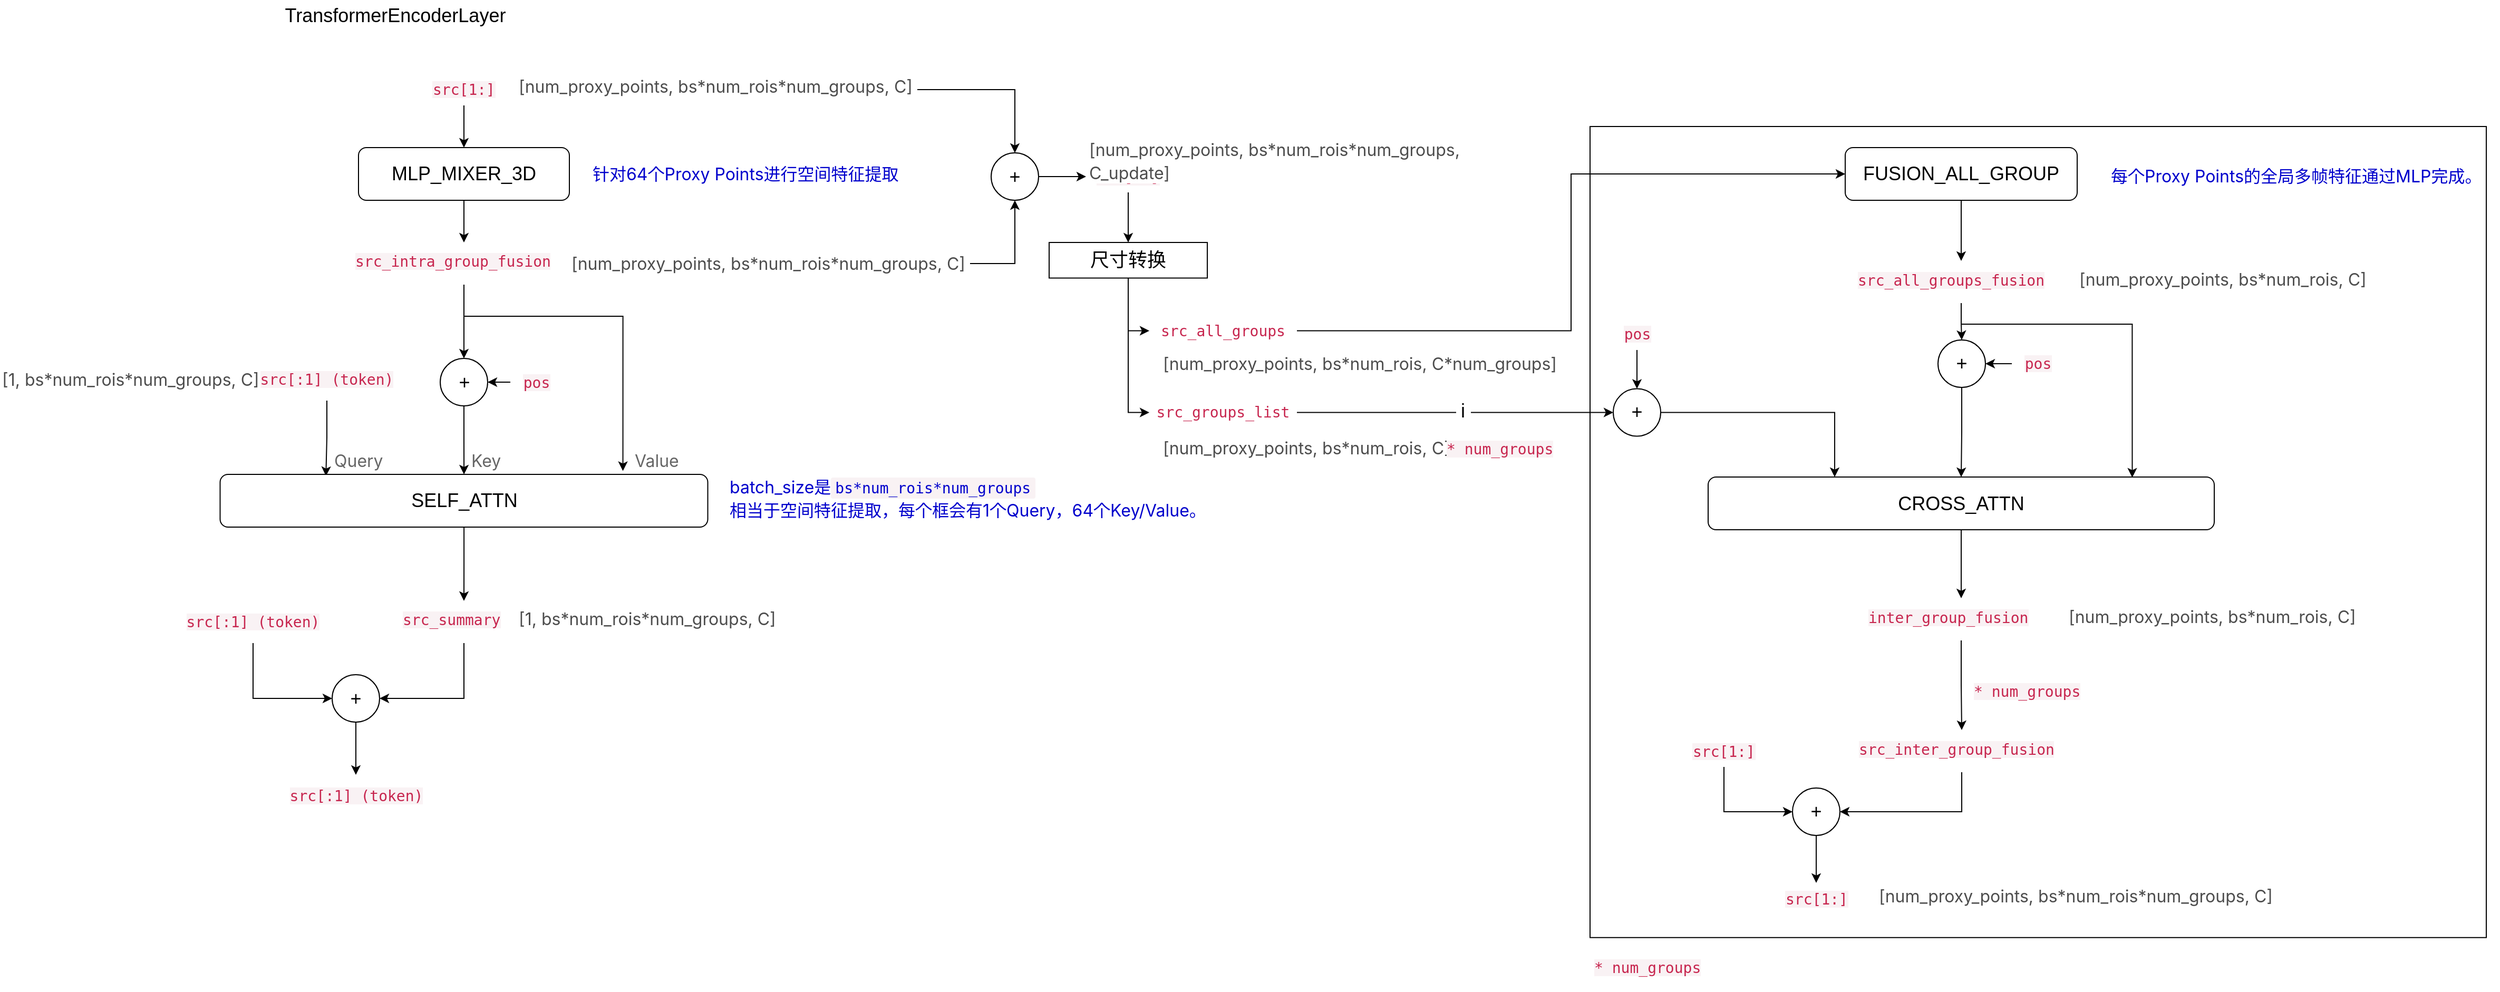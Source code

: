 <mxfile version="18.0.2" type="github">
  <diagram id="4wjyeySnkvLfih8uQl-l" name="Page-1">
    <mxGraphModel dx="3099" dy="1028" grid="1" gridSize="10" guides="1" tooltips="1" connect="1" arrows="1" fold="1" page="1" pageScale="1" pageWidth="1527" pageHeight="1569" math="0" shadow="0">
      <root>
        <mxCell id="0" />
        <mxCell id="1" parent="0" />
        <mxCell id="MsRUurbuokPV0QSmwj4z-70" value="" style="rounded=0;whiteSpace=wrap;html=1;fontSize=18;fontColor=#000000;fillColor=none;" vertex="1" parent="1">
          <mxGeometry x="1278" y="210" width="850" height="769.37" as="geometry" />
        </mxCell>
        <mxCell id="MsRUurbuokPV0QSmwj4z-1" value="&lt;font style=&quot;font-size: 18px;&quot;&gt;TransformerEncoderLayer&lt;/font&gt;" style="text;html=1;strokeColor=none;fillColor=none;align=center;verticalAlign=middle;whiteSpace=wrap;rounded=0;" vertex="1" parent="1">
          <mxGeometry x="30" y="90" width="230" height="30" as="geometry" />
        </mxCell>
        <mxCell id="MsRUurbuokPV0QSmwj4z-8" style="edgeStyle=orthogonalEdgeStyle;rounded=0;orthogonalLoop=1;jettySize=auto;html=1;entryX=0.5;entryY=0;entryDx=0;entryDy=0;fontSize=18;" edge="1" parent="1" source="MsRUurbuokPV0QSmwj4z-2" target="MsRUurbuokPV0QSmwj4z-3">
          <mxGeometry relative="1" as="geometry" />
        </mxCell>
        <mxCell id="MsRUurbuokPV0QSmwj4z-2" value="&lt;span style=&quot;color: rgb(199, 37, 78); font-family: &amp;quot;Source Code Pro&amp;quot;, &amp;quot;DejaVu Sans Mono&amp;quot;, &amp;quot;Ubuntu Mono&amp;quot;, &amp;quot;Anonymous Pro&amp;quot;, &amp;quot;Droid Sans Mono&amp;quot;, Menlo, Monaco, Consolas, Inconsolata, Courier, monospace, &amp;quot;PingFang SC&amp;quot;, &amp;quot;Microsoft YaHei&amp;quot;, sans-serif; font-size: 14px; font-variant-ligatures: no-common-ligatures; text-align: start; background-color: rgb(249, 242, 244);&quot;&gt;src[1:]&lt;/span&gt;" style="text;html=1;strokeColor=none;fillColor=none;align=center;verticalAlign=middle;whiteSpace=wrap;rounded=0;" vertex="1" parent="1">
          <mxGeometry x="145" y="160" width="130" height="30" as="geometry" />
        </mxCell>
        <mxCell id="MsRUurbuokPV0QSmwj4z-9" style="edgeStyle=orthogonalEdgeStyle;rounded=0;orthogonalLoop=1;jettySize=auto;html=1;fontSize=18;" edge="1" parent="1" source="MsRUurbuokPV0QSmwj4z-3" target="MsRUurbuokPV0QSmwj4z-6">
          <mxGeometry relative="1" as="geometry" />
        </mxCell>
        <mxCell id="MsRUurbuokPV0QSmwj4z-3" value="MLP_MIXER_3D" style="rounded=1;whiteSpace=wrap;html=1;fontSize=18;" vertex="1" parent="1">
          <mxGeometry x="110" y="230" width="200" height="50" as="geometry" />
        </mxCell>
        <mxCell id="MsRUurbuokPV0QSmwj4z-11" style="edgeStyle=orthogonalEdgeStyle;rounded=0;orthogonalLoop=1;jettySize=auto;html=1;fontSize=18;" edge="1" parent="1" source="MsRUurbuokPV0QSmwj4z-4" target="MsRUurbuokPV0QSmwj4z-10">
          <mxGeometry relative="1" as="geometry" />
        </mxCell>
        <mxCell id="MsRUurbuokPV0QSmwj4z-4" value="&lt;meta charset=&quot;utf-8&quot;&gt;&lt;span style=&quot;color: rgb(77, 77, 77); font-family: -apple-system, &amp;quot;SF UI Text&amp;quot;, Arial, &amp;quot;PingFang SC&amp;quot;, &amp;quot;Hiragino Sans GB&amp;quot;, &amp;quot;Microsoft YaHei&amp;quot;, &amp;quot;WenQuanYi Micro Hei&amp;quot;, sans-serif; font-size: 16px; font-style: normal; font-variant-ligatures: no-common-ligatures; font-variant-caps: normal; font-weight: 400; letter-spacing: normal; orphans: 2; text-align: start; text-indent: 0px; text-transform: none; widows: 2; word-spacing: 0px; -webkit-text-stroke-width: 0px; background-color: rgb(255, 255, 255); text-decoration-thickness: initial; text-decoration-style: initial; text-decoration-color: initial; float: none; display: inline !important;&quot;&gt;[num_proxy_points, bs*num_rois*num_groups, C]&lt;/span&gt;" style="text;whiteSpace=wrap;html=1;fontSize=18;" vertex="1" parent="1">
          <mxGeometry x="260" y="155" width="380" height="40" as="geometry" />
        </mxCell>
        <mxCell id="MsRUurbuokPV0QSmwj4z-23" style="edgeStyle=orthogonalEdgeStyle;rounded=0;orthogonalLoop=1;jettySize=auto;html=1;entryX=0.5;entryY=0;entryDx=0;entryDy=0;fontSize=18;fontColor=#6666FF;exitX=0.5;exitY=1;exitDx=0;exitDy=0;" edge="1" parent="1" source="MsRUurbuokPV0QSmwj4z-6" target="MsRUurbuokPV0QSmwj4z-20">
          <mxGeometry relative="1" as="geometry">
            <Array as="points" />
          </mxGeometry>
        </mxCell>
        <mxCell id="MsRUurbuokPV0QSmwj4z-31" style="edgeStyle=orthogonalEdgeStyle;rounded=0;orthogonalLoop=1;jettySize=auto;html=1;entryX=0.826;entryY=-0.065;entryDx=0;entryDy=0;entryPerimeter=0;fontSize=18;fontColor=#6666FF;" edge="1" parent="1" source="MsRUurbuokPV0QSmwj4z-6" target="MsRUurbuokPV0QSmwj4z-19">
          <mxGeometry relative="1" as="geometry">
            <Array as="points">
              <mxPoint x="210" y="390" />
              <mxPoint x="361" y="390" />
            </Array>
          </mxGeometry>
        </mxCell>
        <mxCell id="MsRUurbuokPV0QSmwj4z-6" value="&lt;meta charset=&quot;utf-8&quot;&gt;&lt;span style=&quot;color: rgb(199, 37, 78); font-family: &amp;quot;Source Code Pro&amp;quot;, &amp;quot;DejaVu Sans Mono&amp;quot;, &amp;quot;Ubuntu Mono&amp;quot;, &amp;quot;Anonymous Pro&amp;quot;, &amp;quot;Droid Sans Mono&amp;quot;, Menlo, Monaco, Consolas, Inconsolata, Courier, monospace, &amp;quot;PingFang SC&amp;quot;, &amp;quot;Microsoft YaHei&amp;quot;, sans-serif; font-size: 14px; font-style: normal; font-variant-ligatures: no-common-ligatures; font-variant-caps: normal; font-weight: 400; letter-spacing: normal; orphans: 2; text-align: start; text-indent: 0px; text-transform: none; widows: 2; word-spacing: 0px; -webkit-text-stroke-width: 0px; background-color: rgb(249, 242, 244); text-decoration-thickness: initial; text-decoration-style: initial; text-decoration-color: initial; float: none; display: inline !important;&quot;&gt;src_intra_group_fusion&lt;/span&gt;" style="text;whiteSpace=wrap;html=1;fontSize=18;" vertex="1" parent="1">
          <mxGeometry x="105" y="320" width="210" height="40" as="geometry" />
        </mxCell>
        <mxCell id="MsRUurbuokPV0QSmwj4z-12" style="edgeStyle=orthogonalEdgeStyle;rounded=0;orthogonalLoop=1;jettySize=auto;html=1;entryX=0.5;entryY=1;entryDx=0;entryDy=0;fontSize=18;" edge="1" parent="1" source="MsRUurbuokPV0QSmwj4z-7" target="MsRUurbuokPV0QSmwj4z-10">
          <mxGeometry relative="1" as="geometry" />
        </mxCell>
        <mxCell id="MsRUurbuokPV0QSmwj4z-7" value="&lt;meta charset=&quot;utf-8&quot;&gt;&lt;p style=&quot;box-sizing: border-box; outline: 0px; margin: 0px 0px 16px; padding: 0px; font-weight: 400; font-size: 16px; color: rgb(77, 77, 77); line-height: 26px; overflow: auto hidden; overflow-wrap: break-word; font-family: -apple-system, &amp;quot;SF UI Text&amp;quot;, Arial, &amp;quot;PingFang SC&amp;quot;, &amp;quot;Hiragino Sans GB&amp;quot;, &amp;quot;Microsoft YaHei&amp;quot;, &amp;quot;WenQuanYi Micro Hei&amp;quot;, sans-serif; font-style: normal; font-variant-ligatures: no-common-ligatures; font-variant-caps: normal; letter-spacing: normal; orphans: 2; text-align: start; text-indent: 0px; text-transform: none; widows: 2; word-spacing: 0px; -webkit-text-stroke-width: 0px; background-color: rgb(255, 255, 255); text-decoration-thickness: initial; text-decoration-style: initial; text-decoration-color: initial;&quot;&gt;[num_proxy_points, bs*num_rois*num_groups, C]&lt;/p&gt;&lt;br class=&quot;Apple-interchange-newline&quot;&gt;" style="text;whiteSpace=wrap;html=1;fontSize=18;" vertex="1" parent="1">
          <mxGeometry x="310" y="320" width="380" height="40" as="geometry" />
        </mxCell>
        <mxCell id="MsRUurbuokPV0QSmwj4z-15" style="edgeStyle=orthogonalEdgeStyle;rounded=0;orthogonalLoop=1;jettySize=auto;html=1;entryX=0;entryY=0.5;entryDx=0;entryDy=0;fontSize=18;" edge="1" parent="1" source="MsRUurbuokPV0QSmwj4z-10" target="MsRUurbuokPV0QSmwj4z-13">
          <mxGeometry relative="1" as="geometry" />
        </mxCell>
        <mxCell id="MsRUurbuokPV0QSmwj4z-10" value="+" style="ellipse;whiteSpace=wrap;html=1;aspect=fixed;fontSize=18;" vertex="1" parent="1">
          <mxGeometry x="710" y="235" width="45" height="45" as="geometry" />
        </mxCell>
        <mxCell id="MsRUurbuokPV0QSmwj4z-58" style="edgeStyle=orthogonalEdgeStyle;rounded=0;orthogonalLoop=1;jettySize=auto;html=1;entryX=0.5;entryY=0;entryDx=0;entryDy=0;fontSize=18;fontColor=#000000;" edge="1" parent="1" source="MsRUurbuokPV0QSmwj4z-13" target="MsRUurbuokPV0QSmwj4z-50">
          <mxGeometry relative="1" as="geometry" />
        </mxCell>
        <mxCell id="MsRUurbuokPV0QSmwj4z-13" value="&lt;span style=&quot;color: rgb(199, 37, 78); font-family: &amp;quot;Source Code Pro&amp;quot;, &amp;quot;DejaVu Sans Mono&amp;quot;, &amp;quot;Ubuntu Mono&amp;quot;, &amp;quot;Anonymous Pro&amp;quot;, &amp;quot;Droid Sans Mono&amp;quot;, Menlo, Monaco, Consolas, Inconsolata, Courier, monospace, &amp;quot;PingFang SC&amp;quot;, &amp;quot;Microsoft YaHei&amp;quot;, sans-serif; font-size: 14px; font-variant-ligatures: no-common-ligatures; text-align: start; background-color: rgb(249, 242, 244);&quot;&gt;src[1:]&lt;/span&gt;" style="text;html=1;strokeColor=none;fillColor=none;align=center;verticalAlign=middle;whiteSpace=wrap;rounded=0;" vertex="1" parent="1">
          <mxGeometry x="800" y="242.5" width="80" height="30" as="geometry" />
        </mxCell>
        <mxCell id="MsRUurbuokPV0QSmwj4z-14" value="&lt;span style=&quot;color: rgb(77, 77, 77); font-family: -apple-system, &amp;quot;SF UI Text&amp;quot;, Arial, &amp;quot;PingFang SC&amp;quot;, &amp;quot;Hiragino Sans GB&amp;quot;, &amp;quot;Microsoft YaHei&amp;quot;, &amp;quot;WenQuanYi Micro Hei&amp;quot;, sans-serif; font-size: 16px; font-style: normal; font-variant-ligatures: no-common-ligatures; font-variant-caps: normal; font-weight: 400; letter-spacing: normal; orphans: 2; text-align: start; text-indent: 0px; text-transform: none; widows: 2; word-spacing: 0px; -webkit-text-stroke-width: 0px; background-color: rgb(255, 255, 255); text-decoration-thickness: initial; text-decoration-style: initial; text-decoration-color: initial; float: none; display: inline !important;&quot;&gt;[num_proxy_points, bs*num_rois*num_groups, C_update]&lt;/span&gt;" style="text;whiteSpace=wrap;html=1;fontSize=18;" vertex="1" parent="1">
          <mxGeometry x="801" y="215" width="420" height="38" as="geometry" />
        </mxCell>
        <mxCell id="MsRUurbuokPV0QSmwj4z-17" value="&lt;span style=&quot;font-family: -apple-system, &amp;quot;SF UI Text&amp;quot;, Arial, &amp;quot;PingFang SC&amp;quot;, &amp;quot;Hiragino Sans GB&amp;quot;, &amp;quot;Microsoft YaHei&amp;quot;, &amp;quot;WenQuanYi Micro Hei&amp;quot;, sans-serif; font-size: 16px; font-style: normal; font-variant-ligatures: no-common-ligatures; font-variant-caps: normal; font-weight: 400; letter-spacing: normal; orphans: 2; text-align: start; text-indent: 0px; text-transform: none; widows: 2; word-spacing: 0px; -webkit-text-stroke-width: 0px; background-color: rgb(255, 255, 255); text-decoration-thickness: initial; text-decoration-style: initial; text-decoration-color: initial; float: none; display: inline !important;&quot;&gt;&lt;font&gt;针对64个Proxy Points进行空间特征提取&lt;/font&gt;&lt;/span&gt;" style="text;whiteSpace=wrap;html=1;fontSize=18;fontColor=#0000CC;" vertex="1" parent="1">
          <mxGeometry x="330" y="237.5" width="310" height="40" as="geometry" />
        </mxCell>
        <mxCell id="MsRUurbuokPV0QSmwj4z-28" style="edgeStyle=orthogonalEdgeStyle;rounded=0;orthogonalLoop=1;jettySize=auto;html=1;entryX=0.217;entryY=0.03;entryDx=0;entryDy=0;fontSize=18;fontColor=#6666FF;entryPerimeter=0;" edge="1" parent="1" source="MsRUurbuokPV0QSmwj4z-18" target="MsRUurbuokPV0QSmwj4z-19">
          <mxGeometry relative="1" as="geometry" />
        </mxCell>
        <mxCell id="MsRUurbuokPV0QSmwj4z-18" value="&lt;span style=&quot;color: rgb(199, 37, 78); font-family: &amp;quot;Source Code Pro&amp;quot;, &amp;quot;DejaVu Sans Mono&amp;quot;, &amp;quot;Ubuntu Mono&amp;quot;, &amp;quot;Anonymous Pro&amp;quot;, &amp;quot;Droid Sans Mono&amp;quot;, Menlo, Monaco, Consolas, Inconsolata, Courier, monospace, &amp;quot;PingFang SC&amp;quot;, &amp;quot;Microsoft YaHei&amp;quot;, sans-serif; font-size: 14px; font-variant-ligatures: no-common-ligatures; text-align: start; background-color: rgb(249, 242, 244);&quot;&gt;src[:1] (token)&lt;/span&gt;" style="text;html=1;strokeColor=none;fillColor=none;align=center;verticalAlign=middle;whiteSpace=wrap;rounded=0;" vertex="1" parent="1">
          <mxGeometry y="430" width="160" height="40" as="geometry" />
        </mxCell>
        <mxCell id="MsRUurbuokPV0QSmwj4z-38" style="edgeStyle=orthogonalEdgeStyle;rounded=0;orthogonalLoop=1;jettySize=auto;html=1;entryX=0.5;entryY=0;entryDx=0;entryDy=0;fontSize=18;fontColor=#666666;" edge="1" parent="1" source="MsRUurbuokPV0QSmwj4z-19" target="MsRUurbuokPV0QSmwj4z-36">
          <mxGeometry relative="1" as="geometry" />
        </mxCell>
        <mxCell id="MsRUurbuokPV0QSmwj4z-19" value="SELF_ATTN" style="rounded=1;whiteSpace=wrap;html=1;fontSize=18;" vertex="1" parent="1">
          <mxGeometry x="-21.25" y="540" width="462.5" height="50" as="geometry" />
        </mxCell>
        <mxCell id="MsRUurbuokPV0QSmwj4z-26" style="edgeStyle=orthogonalEdgeStyle;rounded=0;orthogonalLoop=1;jettySize=auto;html=1;fontSize=18;fontColor=#6666FF;" edge="1" parent="1" source="MsRUurbuokPV0QSmwj4z-20" target="MsRUurbuokPV0QSmwj4z-19">
          <mxGeometry relative="1" as="geometry" />
        </mxCell>
        <mxCell id="MsRUurbuokPV0QSmwj4z-20" value="+" style="ellipse;whiteSpace=wrap;html=1;aspect=fixed;fontSize=18;" vertex="1" parent="1">
          <mxGeometry x="187.5" y="430" width="45" height="45" as="geometry" />
        </mxCell>
        <mxCell id="MsRUurbuokPV0QSmwj4z-24" style="edgeStyle=orthogonalEdgeStyle;rounded=0;orthogonalLoop=1;jettySize=auto;html=1;entryX=1;entryY=0.5;entryDx=0;entryDy=0;fontSize=18;fontColor=#6666FF;" edge="1" parent="1" source="MsRUurbuokPV0QSmwj4z-21" target="MsRUurbuokPV0QSmwj4z-20">
          <mxGeometry relative="1" as="geometry" />
        </mxCell>
        <mxCell id="MsRUurbuokPV0QSmwj4z-21" value="&lt;span style=&quot;color: rgb(199, 37, 78); font-family: &amp;quot;Source Code Pro&amp;quot;, &amp;quot;DejaVu Sans Mono&amp;quot;, &amp;quot;Ubuntu Mono&amp;quot;, &amp;quot;Anonymous Pro&amp;quot;, &amp;quot;Droid Sans Mono&amp;quot;, Menlo, Monaco, Consolas, Inconsolata, Courier, monospace, &amp;quot;PingFang SC&amp;quot;, &amp;quot;Microsoft YaHei&amp;quot;, sans-serif; font-size: 14px; font-variant-ligatures: no-common-ligatures; text-align: start; background-color: rgb(249, 242, 244);&quot;&gt;pos&lt;/span&gt;" style="text;html=1;strokeColor=none;fillColor=none;align=center;verticalAlign=middle;whiteSpace=wrap;rounded=0;" vertex="1" parent="1">
          <mxGeometry x="254" y="437.5" width="50" height="30" as="geometry" />
        </mxCell>
        <mxCell id="MsRUurbuokPV0QSmwj4z-32" value="&lt;span style=&quot;font-family: -apple-system, &amp;quot;SF UI Text&amp;quot;, Arial, &amp;quot;PingFang SC&amp;quot;, &amp;quot;Hiragino Sans GB&amp;quot;, &amp;quot;Microsoft YaHei&amp;quot;, &amp;quot;WenQuanYi Micro Hei&amp;quot;, sans-serif; font-size: 16px; font-style: normal; font-variant-ligatures: no-common-ligatures; font-variant-caps: normal; font-weight: 400; letter-spacing: normal; orphans: 2; text-align: start; text-indent: 0px; text-transform: none; widows: 2; word-spacing: 0px; -webkit-text-stroke-width: 0px; background-color: rgb(255, 255, 255); text-decoration-thickness: initial; text-decoration-style: initial; text-decoration-color: initial; float: none; display: inline !important;&quot;&gt;&lt;font color=&quot;#666666&quot;&gt;Query&lt;/font&gt;&lt;/span&gt;" style="text;whiteSpace=wrap;html=1;fontSize=18;" vertex="1" parent="1">
          <mxGeometry x="85" y="510" width="60" height="40" as="geometry" />
        </mxCell>
        <mxCell id="MsRUurbuokPV0QSmwj4z-33" value="&lt;span style=&quot;font-family: -apple-system, &amp;quot;SF UI Text&amp;quot;, Arial, &amp;quot;PingFang SC&amp;quot;, &amp;quot;Hiragino Sans GB&amp;quot;, &amp;quot;Microsoft YaHei&amp;quot;, &amp;quot;WenQuanYi Micro Hei&amp;quot;, sans-serif; font-size: 16px; font-style: normal; font-variant-ligatures: no-common-ligatures; font-variant-caps: normal; font-weight: 400; letter-spacing: normal; orphans: 2; text-align: start; text-indent: 0px; text-transform: none; widows: 2; word-spacing: 0px; -webkit-text-stroke-width: 0px; background-color: rgb(255, 255, 255); text-decoration-thickness: initial; text-decoration-style: initial; text-decoration-color: initial; float: none; display: inline !important;&quot;&gt;&lt;font color=&quot;#666666&quot;&gt;Key&lt;/font&gt;&lt;/span&gt;" style="text;whiteSpace=wrap;html=1;fontSize=18;" vertex="1" parent="1">
          <mxGeometry x="215" y="510" width="60" height="40" as="geometry" />
        </mxCell>
        <mxCell id="MsRUurbuokPV0QSmwj4z-34" value="&lt;span style=&quot;font-family: -apple-system, &amp;quot;SF UI Text&amp;quot;, Arial, &amp;quot;PingFang SC&amp;quot;, &amp;quot;Hiragino Sans GB&amp;quot;, &amp;quot;Microsoft YaHei&amp;quot;, &amp;quot;WenQuanYi Micro Hei&amp;quot;, sans-serif; font-size: 16px; font-style: normal; font-variant-ligatures: no-common-ligatures; font-variant-caps: normal; font-weight: 400; letter-spacing: normal; orphans: 2; text-align: start; text-indent: 0px; text-transform: none; widows: 2; word-spacing: 0px; -webkit-text-stroke-width: 0px; background-color: rgb(255, 255, 255); text-decoration-thickness: initial; text-decoration-style: initial; text-decoration-color: initial; float: none; display: inline !important;&quot;&gt;&lt;font color=&quot;#666666&quot;&gt;Value&lt;/font&gt;&lt;/span&gt;" style="text;whiteSpace=wrap;html=1;fontSize=18;" vertex="1" parent="1">
          <mxGeometry x="370" y="510" width="60" height="40" as="geometry" />
        </mxCell>
        <mxCell id="MsRUurbuokPV0QSmwj4z-35" value="&lt;meta charset=&quot;utf-8&quot;&gt;&lt;span style=&quot;color: rgb(77, 77, 77); font-family: -apple-system, &amp;quot;SF UI Text&amp;quot;, Arial, &amp;quot;PingFang SC&amp;quot;, &amp;quot;Hiragino Sans GB&amp;quot;, &amp;quot;Microsoft YaHei&amp;quot;, &amp;quot;WenQuanYi Micro Hei&amp;quot;, sans-serif; font-size: 16px; font-style: normal; font-variant-ligatures: no-common-ligatures; font-variant-caps: normal; font-weight: 400; letter-spacing: normal; orphans: 2; text-align: start; text-indent: 0px; text-transform: none; widows: 2; word-spacing: 0px; -webkit-text-stroke-width: 0px; background-color: rgb(255, 255, 255); text-decoration-thickness: initial; text-decoration-style: initial; text-decoration-color: initial; float: none; display: inline !important;&quot;&gt;[1, bs*num_rois*num_groups, C]&lt;/span&gt;" style="text;whiteSpace=wrap;html=1;fontSize=18;fontColor=#666666;" vertex="1" parent="1">
          <mxGeometry x="-230" y="432.5" width="260" height="40" as="geometry" />
        </mxCell>
        <mxCell id="MsRUurbuokPV0QSmwj4z-91" style="edgeStyle=orthogonalEdgeStyle;rounded=0;orthogonalLoop=1;jettySize=auto;html=1;entryX=1;entryY=0.5;entryDx=0;entryDy=0;fontSize=18;fontColor=#000000;exitX=0.5;exitY=1;exitDx=0;exitDy=0;" edge="1" parent="1" source="MsRUurbuokPV0QSmwj4z-36" target="MsRUurbuokPV0QSmwj4z-90">
          <mxGeometry relative="1" as="geometry" />
        </mxCell>
        <mxCell id="MsRUurbuokPV0QSmwj4z-36" value="&lt;meta charset=&quot;utf-8&quot;&gt;&lt;span style=&quot;color: rgb(199, 37, 78); font-family: &amp;quot;Source Code Pro&amp;quot;, &amp;quot;DejaVu Sans Mono&amp;quot;, &amp;quot;Ubuntu Mono&amp;quot;, &amp;quot;Anonymous Pro&amp;quot;, &amp;quot;Droid Sans Mono&amp;quot;, Menlo, Monaco, Consolas, Inconsolata, Courier, monospace, &amp;quot;PingFang SC&amp;quot;, &amp;quot;Microsoft YaHei&amp;quot;, sans-serif; font-size: 14px; font-style: normal; font-variant-ligatures: no-common-ligatures; font-variant-caps: normal; font-weight: 400; letter-spacing: normal; orphans: 2; text-align: start; text-indent: 0px; text-transform: none; widows: 2; word-spacing: 0px; -webkit-text-stroke-width: 0px; background-color: rgb(249, 242, 244); text-decoration-thickness: initial; text-decoration-style: initial; text-decoration-color: initial; float: none; display: inline !important;&quot;&gt;src_summary&lt;/span&gt;" style="text;whiteSpace=wrap;html=1;fontSize=18;fontColor=#666666;" vertex="1" parent="1">
          <mxGeometry x="150" y="660" width="120" height="40" as="geometry" />
        </mxCell>
        <mxCell id="MsRUurbuokPV0QSmwj4z-37" value="&lt;meta charset=&quot;utf-8&quot;&gt;&lt;span style=&quot;color: rgb(77, 77, 77); font-family: -apple-system, &amp;quot;SF UI Text&amp;quot;, Arial, &amp;quot;PingFang SC&amp;quot;, &amp;quot;Hiragino Sans GB&amp;quot;, &amp;quot;Microsoft YaHei&amp;quot;, &amp;quot;WenQuanYi Micro Hei&amp;quot;, sans-serif; font-size: 16px; font-style: normal; font-variant-ligatures: no-common-ligatures; font-variant-caps: normal; font-weight: 400; letter-spacing: normal; orphans: 2; text-align: start; text-indent: 0px; text-transform: none; widows: 2; word-spacing: 0px; -webkit-text-stroke-width: 0px; background-color: rgb(255, 255, 255); text-decoration-thickness: initial; text-decoration-style: initial; text-decoration-color: initial; float: none; display: inline !important;&quot;&gt;[1, bs*num_rois*num_groups, C]&lt;/span&gt;" style="text;whiteSpace=wrap;html=1;fontSize=18;fontColor=#666666;" vertex="1" parent="1">
          <mxGeometry x="260" y="660" width="260" height="40" as="geometry" />
        </mxCell>
        <mxCell id="MsRUurbuokPV0QSmwj4z-39" value="&lt;meta charset=&quot;utf-8&quot;&gt;&lt;span style=&quot;font-family: -apple-system, &amp;quot;SF UI Text&amp;quot;, Arial, &amp;quot;PingFang SC&amp;quot;, &amp;quot;Hiragino Sans GB&amp;quot;, &amp;quot;Microsoft YaHei&amp;quot;, &amp;quot;WenQuanYi Micro Hei&amp;quot;, sans-serif; font-size: 16px; font-style: normal; font-variant-ligatures: no-common-ligatures; font-variant-caps: normal; font-weight: 400; letter-spacing: normal; orphans: 2; text-align: start; text-indent: 0px; text-transform: none; widows: 2; word-spacing: 0px; -webkit-text-stroke-width: 0px; background-color: rgb(255, 255, 255); text-decoration-thickness: initial; text-decoration-style: initial; text-decoration-color: initial; float: none; display: inline !important;&quot;&gt;batch_size是&lt;/span&gt;&lt;code style=&quot;box-sizing: border-box; outline: 0px; font-family: &amp;quot;Source Code Pro&amp;quot;, &amp;quot;DejaVu Sans Mono&amp;quot;, &amp;quot;Ubuntu Mono&amp;quot;, &amp;quot;Anonymous Pro&amp;quot;, &amp;quot;Droid Sans Mono&amp;quot;, Menlo, Monaco, Consolas, Inconsolata, Courier, monospace, &amp;quot;PingFang SC&amp;quot;, &amp;quot;Microsoft YaHei&amp;quot;, sans-serif; font-size: 14px; line-height: 22px; background-color: rgb(249, 242, 244); border-radius: 2px; padding: 2px 4px; overflow-wrap: break-word; font-style: normal; font-variant-ligatures: no-common-ligatures; font-variant-caps: normal; font-weight: 400; letter-spacing: normal; orphans: 2; text-align: start; text-indent: 0px; text-transform: none; widows: 2; word-spacing: 0px; -webkit-text-stroke-width: 0px; text-decoration-thickness: initial; text-decoration-style: initial; text-decoration-color: initial;&quot;&gt;bs*num_rois*num_groups&lt;/code&gt;&lt;br style=&quot;box-sizing: border-box; outline: 0px; overflow-wrap: break-word; font-family: -apple-system, &amp;quot;SF UI Text&amp;quot;, Arial, &amp;quot;PingFang SC&amp;quot;, &amp;quot;Hiragino Sans GB&amp;quot;, &amp;quot;Microsoft YaHei&amp;quot;, &amp;quot;WenQuanYi Micro Hei&amp;quot;, sans-serif; font-size: 16px; font-style: normal; font-variant-ligatures: no-common-ligatures; font-variant-caps: normal; font-weight: 400; letter-spacing: normal; orphans: 2; text-align: start; text-indent: 0px; text-transform: none; widows: 2; word-spacing: 0px; -webkit-text-stroke-width: 0px; background-color: rgb(255, 255, 255); text-decoration-thickness: initial; text-decoration-style: initial; text-decoration-color: initial;&quot;&gt;&lt;span style=&quot;font-family: -apple-system, &amp;quot;SF UI Text&amp;quot;, Arial, &amp;quot;PingFang SC&amp;quot;, &amp;quot;Hiragino Sans GB&amp;quot;, &amp;quot;Microsoft YaHei&amp;quot;, &amp;quot;WenQuanYi Micro Hei&amp;quot;, sans-serif; font-size: 16px; font-style: normal; font-variant-ligatures: no-common-ligatures; font-variant-caps: normal; font-weight: 400; letter-spacing: normal; orphans: 2; text-align: start; text-indent: 0px; text-transform: none; widows: 2; word-spacing: 0px; -webkit-text-stroke-width: 0px; background-color: rgb(255, 255, 255); text-decoration-thickness: initial; text-decoration-style: initial; text-decoration-color: initial; float: none; display: inline !important;&quot;&gt;相当于空间特征提取，每个框会有1个Query，64个Key/Value。&lt;/span&gt;" style="text;whiteSpace=wrap;html=1;fontSize=18;fontColor=#0000CC;" vertex="1" parent="1">
          <mxGeometry x="460" y="535" width="470" height="60" as="geometry" />
        </mxCell>
        <mxCell id="MsRUurbuokPV0QSmwj4z-46" style="edgeStyle=orthogonalEdgeStyle;rounded=0;orthogonalLoop=1;jettySize=auto;html=1;entryX=0.5;entryY=0;entryDx=0;entryDy=0;fontSize=18;fontColor=#0000CC;" edge="1" parent="1" source="MsRUurbuokPV0QSmwj4z-40" target="MsRUurbuokPV0QSmwj4z-43">
          <mxGeometry relative="1" as="geometry" />
        </mxCell>
        <mxCell id="MsRUurbuokPV0QSmwj4z-40" value="FUSION_ALL_GROUP" style="rounded=1;whiteSpace=wrap;html=1;fontSize=18;" vertex="1" parent="1">
          <mxGeometry x="1520" y="230" width="220" height="50" as="geometry" />
        </mxCell>
        <mxCell id="MsRUurbuokPV0QSmwj4z-65" style="edgeStyle=orthogonalEdgeStyle;rounded=0;orthogonalLoop=1;jettySize=auto;html=1;entryX=0.5;entryY=0;entryDx=0;entryDy=0;fontSize=18;fontColor=#000000;" edge="1" parent="1" source="MsRUurbuokPV0QSmwj4z-43" target="MsRUurbuokPV0QSmwj4z-62">
          <mxGeometry relative="1" as="geometry" />
        </mxCell>
        <mxCell id="MsRUurbuokPV0QSmwj4z-67" style="edgeStyle=orthogonalEdgeStyle;rounded=0;orthogonalLoop=1;jettySize=auto;html=1;entryX=0.838;entryY=0.01;entryDx=0;entryDy=0;entryPerimeter=0;fontSize=18;fontColor=#000000;" edge="1" parent="1" source="MsRUurbuokPV0QSmwj4z-43" target="MsRUurbuokPV0QSmwj4z-47">
          <mxGeometry relative="1" as="geometry">
            <Array as="points">
              <mxPoint x="1630" y="397.5" />
              <mxPoint x="1792" y="397.5" />
            </Array>
          </mxGeometry>
        </mxCell>
        <mxCell id="MsRUurbuokPV0QSmwj4z-43" value="&lt;meta charset=&quot;utf-8&quot;&gt;&lt;span style=&quot;color: rgb(199, 37, 78); font-family: &amp;quot;Source Code Pro&amp;quot;, &amp;quot;DejaVu Sans Mono&amp;quot;, &amp;quot;Ubuntu Mono&amp;quot;, &amp;quot;Anonymous Pro&amp;quot;, &amp;quot;Droid Sans Mono&amp;quot;, Menlo, Monaco, Consolas, Inconsolata, Courier, monospace, &amp;quot;PingFang SC&amp;quot;, &amp;quot;Microsoft YaHei&amp;quot;, sans-serif; font-size: 14px; font-style: normal; font-variant-ligatures: no-common-ligatures; font-variant-caps: normal; font-weight: 400; letter-spacing: normal; orphans: 2; text-align: start; text-indent: 0px; text-transform: none; widows: 2; word-spacing: 0px; -webkit-text-stroke-width: 0px; background-color: rgb(249, 242, 244); text-decoration-thickness: initial; text-decoration-style: initial; text-decoration-color: initial; float: none; display: inline !important;&quot;&gt;src_all_groups_fusion&lt;/span&gt;" style="text;whiteSpace=wrap;html=1;fontSize=18;fontColor=#0000FF;" vertex="1" parent="1">
          <mxGeometry x="1530" y="337.5" width="200" height="40" as="geometry" />
        </mxCell>
        <mxCell id="MsRUurbuokPV0QSmwj4z-44" value="&lt;meta charset=&quot;utf-8&quot;&gt;&lt;span style=&quot;color: rgb(77, 77, 77); font-family: -apple-system, &amp;quot;SF UI Text&amp;quot;, Arial, &amp;quot;PingFang SC&amp;quot;, &amp;quot;Hiragino Sans GB&amp;quot;, &amp;quot;Microsoft YaHei&amp;quot;, &amp;quot;WenQuanYi Micro Hei&amp;quot;, sans-serif; font-size: 16px; font-style: normal; font-variant-ligatures: no-common-ligatures; font-variant-caps: normal; font-weight: 400; letter-spacing: normal; orphans: 2; text-align: start; text-indent: 0px; text-transform: none; widows: 2; word-spacing: 0px; -webkit-text-stroke-width: 0px; background-color: rgb(255, 255, 255); text-decoration-thickness: initial; text-decoration-style: initial; text-decoration-color: initial; float: none; display: inline !important;&quot;&gt;[num_proxy_points, bs*num_rois, C]&lt;/span&gt;" style="text;whiteSpace=wrap;html=1;fontSize=18;fontColor=#0000FF;" vertex="1" parent="1">
          <mxGeometry x="1740" y="337.5" width="280" height="40" as="geometry" />
        </mxCell>
        <mxCell id="MsRUurbuokPV0QSmwj4z-45" value="&lt;meta charset=&quot;utf-8&quot;&gt;&lt;span style=&quot;font-family: -apple-system, &amp;quot;SF UI Text&amp;quot;, Arial, &amp;quot;PingFang SC&amp;quot;, &amp;quot;Hiragino Sans GB&amp;quot;, &amp;quot;Microsoft YaHei&amp;quot;, &amp;quot;WenQuanYi Micro Hei&amp;quot;, sans-serif; font-size: 16px; font-style: normal; font-variant-ligatures: no-common-ligatures; font-variant-caps: normal; font-weight: 400; letter-spacing: normal; orphans: 2; text-align: start; text-indent: 0px; text-transform: none; widows: 2; word-spacing: 0px; -webkit-text-stroke-width: 0px; background-color: rgb(255, 255, 255); text-decoration-thickness: initial; text-decoration-style: initial; text-decoration-color: initial; float: none; display: inline !important;&quot;&gt;每个Proxy Points的全局多帧特征通过MLP完成。&lt;/span&gt;" style="text;whiteSpace=wrap;html=1;fontSize=18;fontColor=#0000CC;" vertex="1" parent="1">
          <mxGeometry x="1770" y="240" width="370" height="40" as="geometry" />
        </mxCell>
        <mxCell id="MsRUurbuokPV0QSmwj4z-76" style="edgeStyle=orthogonalEdgeStyle;rounded=0;orthogonalLoop=1;jettySize=auto;html=1;fontSize=18;fontColor=#000000;" edge="1" parent="1" source="MsRUurbuokPV0QSmwj4z-47" target="MsRUurbuokPV0QSmwj4z-68">
          <mxGeometry relative="1" as="geometry" />
        </mxCell>
        <mxCell id="MsRUurbuokPV0QSmwj4z-47" value="CROSS_ATTN" style="rounded=1;whiteSpace=wrap;html=1;fontSize=18;" vertex="1" parent="1">
          <mxGeometry x="1390" y="542.5" width="480" height="50" as="geometry" />
        </mxCell>
        <mxCell id="MsRUurbuokPV0QSmwj4z-59" style="edgeStyle=orthogonalEdgeStyle;rounded=0;orthogonalLoop=1;jettySize=auto;html=1;entryX=0;entryY=0.5;entryDx=0;entryDy=0;fontSize=18;fontColor=#000000;" edge="1" parent="1" source="MsRUurbuokPV0QSmwj4z-50" target="MsRUurbuokPV0QSmwj4z-103">
          <mxGeometry relative="1" as="geometry">
            <mxPoint x="1315.0" y="280" as="targetPoint" />
          </mxGeometry>
        </mxCell>
        <mxCell id="MsRUurbuokPV0QSmwj4z-109" style="edgeStyle=orthogonalEdgeStyle;rounded=0;orthogonalLoop=1;jettySize=auto;html=1;entryX=0;entryY=0.5;entryDx=0;entryDy=0;fontSize=18;fontColor=#000000;" edge="1" parent="1" source="MsRUurbuokPV0QSmwj4z-50" target="MsRUurbuokPV0QSmwj4z-107">
          <mxGeometry relative="1" as="geometry" />
        </mxCell>
        <mxCell id="MsRUurbuokPV0QSmwj4z-50" value="&lt;font color=&quot;#000000&quot;&gt;尺寸转换&lt;/font&gt;" style="rounded=0;whiteSpace=wrap;html=1;fontSize=18;fontColor=#0000CC;" vertex="1" parent="1">
          <mxGeometry x="765" y="320" width="150" height="33.75" as="geometry" />
        </mxCell>
        <mxCell id="MsRUurbuokPV0QSmwj4z-56" style="edgeStyle=orthogonalEdgeStyle;rounded=0;orthogonalLoop=1;jettySize=auto;html=1;entryX=0;entryY=0.5;entryDx=0;entryDy=0;fontSize=18;fontColor=#000000;exitX=1;exitY=0.5;exitDx=0;exitDy=0;" edge="1" parent="1" source="MsRUurbuokPV0QSmwj4z-107" target="MsRUurbuokPV0QSmwj4z-53">
          <mxGeometry relative="1" as="geometry">
            <mxPoint x="1380.0" y="300" as="sourcePoint" />
          </mxGeometry>
        </mxCell>
        <mxCell id="MsRUurbuokPV0QSmwj4z-100" value="&amp;nbsp;i&amp;nbsp;" style="edgeLabel;html=1;align=center;verticalAlign=middle;resizable=0;points=[];fontSize=18;fontColor=#000000;" vertex="1" connectable="0" parent="MsRUurbuokPV0QSmwj4z-56">
          <mxGeometry x="0.046" y="2" relative="1" as="geometry">
            <mxPoint as="offset" />
          </mxGeometry>
        </mxCell>
        <mxCell id="MsRUurbuokPV0QSmwj4z-61" style="edgeStyle=orthogonalEdgeStyle;rounded=0;orthogonalLoop=1;jettySize=auto;html=1;entryX=0.25;entryY=0;entryDx=0;entryDy=0;fontSize=18;fontColor=#000000;exitX=1;exitY=0.5;exitDx=0;exitDy=0;" edge="1" parent="1" source="MsRUurbuokPV0QSmwj4z-53" target="MsRUurbuokPV0QSmwj4z-47">
          <mxGeometry relative="1" as="geometry" />
        </mxCell>
        <mxCell id="MsRUurbuokPV0QSmwj4z-53" value="+" style="ellipse;whiteSpace=wrap;html=1;aspect=fixed;fontSize=18;" vertex="1" parent="1">
          <mxGeometry x="1300" y="458.75" width="45" height="45" as="geometry" />
        </mxCell>
        <mxCell id="MsRUurbuokPV0QSmwj4z-55" style="edgeStyle=orthogonalEdgeStyle;rounded=0;orthogonalLoop=1;jettySize=auto;html=1;entryX=0.5;entryY=0;entryDx=0;entryDy=0;fontSize=18;fontColor=#000000;" edge="1" parent="1" source="MsRUurbuokPV0QSmwj4z-54" target="MsRUurbuokPV0QSmwj4z-53">
          <mxGeometry relative="1" as="geometry" />
        </mxCell>
        <mxCell id="MsRUurbuokPV0QSmwj4z-54" value="&lt;span style=&quot;color: rgb(199, 37, 78); font-family: &amp;quot;Source Code Pro&amp;quot;, &amp;quot;DejaVu Sans Mono&amp;quot;, &amp;quot;Ubuntu Mono&amp;quot;, &amp;quot;Anonymous Pro&amp;quot;, &amp;quot;Droid Sans Mono&amp;quot;, Menlo, Monaco, Consolas, Inconsolata, Courier, monospace, &amp;quot;PingFang SC&amp;quot;, &amp;quot;Microsoft YaHei&amp;quot;, sans-serif; font-size: 14px; font-variant-ligatures: no-common-ligatures; text-align: start; background-color: rgb(249, 242, 244);&quot;&gt;pos&lt;/span&gt;" style="text;html=1;strokeColor=none;fillColor=none;align=center;verticalAlign=middle;whiteSpace=wrap;rounded=0;" vertex="1" parent="1">
          <mxGeometry x="1297.5" y="392" width="50" height="30" as="geometry" />
        </mxCell>
        <mxCell id="MsRUurbuokPV0QSmwj4z-66" style="edgeStyle=orthogonalEdgeStyle;rounded=0;orthogonalLoop=1;jettySize=auto;html=1;entryX=0.5;entryY=0;entryDx=0;entryDy=0;fontSize=18;fontColor=#000000;" edge="1" parent="1" source="MsRUurbuokPV0QSmwj4z-62" target="MsRUurbuokPV0QSmwj4z-47">
          <mxGeometry relative="1" as="geometry" />
        </mxCell>
        <mxCell id="MsRUurbuokPV0QSmwj4z-62" value="+" style="ellipse;whiteSpace=wrap;html=1;aspect=fixed;fontSize=18;" vertex="1" parent="1">
          <mxGeometry x="1608" y="412.5" width="45" height="45" as="geometry" />
        </mxCell>
        <mxCell id="MsRUurbuokPV0QSmwj4z-63" style="edgeStyle=orthogonalEdgeStyle;rounded=0;orthogonalLoop=1;jettySize=auto;html=1;entryX=1;entryY=0.5;entryDx=0;entryDy=0;fontSize=18;fontColor=#000000;" edge="1" parent="1" source="MsRUurbuokPV0QSmwj4z-64" target="MsRUurbuokPV0QSmwj4z-62">
          <mxGeometry relative="1" as="geometry" />
        </mxCell>
        <mxCell id="MsRUurbuokPV0QSmwj4z-64" value="&lt;span style=&quot;color: rgb(199, 37, 78); font-family: &amp;quot;Source Code Pro&amp;quot;, &amp;quot;DejaVu Sans Mono&amp;quot;, &amp;quot;Ubuntu Mono&amp;quot;, &amp;quot;Anonymous Pro&amp;quot;, &amp;quot;Droid Sans Mono&amp;quot;, Menlo, Monaco, Consolas, Inconsolata, Courier, monospace, &amp;quot;PingFang SC&amp;quot;, &amp;quot;Microsoft YaHei&amp;quot;, sans-serif; font-size: 14px; font-variant-ligatures: no-common-ligatures; text-align: start; background-color: rgb(249, 242, 244);&quot;&gt;pos&lt;/span&gt;" style="text;html=1;strokeColor=none;fillColor=none;align=center;verticalAlign=middle;whiteSpace=wrap;rounded=0;" vertex="1" parent="1">
          <mxGeometry x="1678" y="420" width="50" height="30" as="geometry" />
        </mxCell>
        <mxCell id="MsRUurbuokPV0QSmwj4z-79" style="edgeStyle=orthogonalEdgeStyle;rounded=0;orthogonalLoop=1;jettySize=auto;html=1;entryX=0.5;entryY=0;entryDx=0;entryDy=0;fontSize=18;fontColor=#000000;" edge="1" parent="1" source="MsRUurbuokPV0QSmwj4z-68" target="MsRUurbuokPV0QSmwj4z-78">
          <mxGeometry relative="1" as="geometry" />
        </mxCell>
        <mxCell id="MsRUurbuokPV0QSmwj4z-68" value="&lt;meta charset=&quot;utf-8&quot;&gt;&lt;span style=&quot;color: rgb(199, 37, 78); font-family: &amp;quot;Source Code Pro&amp;quot;, &amp;quot;DejaVu Sans Mono&amp;quot;, &amp;quot;Ubuntu Mono&amp;quot;, &amp;quot;Anonymous Pro&amp;quot;, &amp;quot;Droid Sans Mono&amp;quot;, Menlo, Monaco, Consolas, Inconsolata, Courier, monospace, &amp;quot;PingFang SC&amp;quot;, &amp;quot;Microsoft YaHei&amp;quot;, sans-serif; font-size: 14px; font-style: normal; font-variant-ligatures: no-common-ligatures; font-variant-caps: normal; font-weight: 400; letter-spacing: normal; orphans: 2; text-align: start; text-indent: 0px; text-transform: none; widows: 2; word-spacing: 0px; -webkit-text-stroke-width: 0px; background-color: rgb(249, 242, 244); text-decoration-thickness: initial; text-decoration-style: initial; text-decoration-color: initial; float: none; display: inline !important;&quot;&gt;inter_group_fusion&lt;/span&gt;" style="text;whiteSpace=wrap;html=1;fontSize=18;fontColor=#000000;" vertex="1" parent="1">
          <mxGeometry x="1540" y="657.5" width="180" height="40" as="geometry" />
        </mxCell>
        <mxCell id="MsRUurbuokPV0QSmwj4z-69" value="&lt;meta charset=&quot;utf-8&quot;&gt;&lt;span style=&quot;color: rgb(77, 77, 77); font-family: -apple-system, &amp;quot;SF UI Text&amp;quot;, Arial, &amp;quot;PingFang SC&amp;quot;, &amp;quot;Hiragino Sans GB&amp;quot;, &amp;quot;Microsoft YaHei&amp;quot;, &amp;quot;WenQuanYi Micro Hei&amp;quot;, sans-serif; font-size: 16px; font-style: normal; font-variant-ligatures: no-common-ligatures; font-variant-caps: normal; font-weight: 400; letter-spacing: normal; orphans: 2; text-align: start; text-indent: 0px; text-transform: none; widows: 2; word-spacing: 0px; -webkit-text-stroke-width: 0px; background-color: rgb(255, 255, 255); text-decoration-thickness: initial; text-decoration-style: initial; text-decoration-color: initial; float: none; display: inline !important;&quot;&gt;[num_proxy_points, bs*num_rois, C]&lt;/span&gt;" style="text;whiteSpace=wrap;html=1;fontSize=18;fontColor=#000000;" vertex="1" parent="1">
          <mxGeometry x="1730" y="657.5" width="280" height="40" as="geometry" />
        </mxCell>
        <mxCell id="MsRUurbuokPV0QSmwj4z-85" style="edgeStyle=orthogonalEdgeStyle;rounded=0;orthogonalLoop=1;jettySize=auto;html=1;entryX=1;entryY=0.5;entryDx=0;entryDy=0;fontSize=18;fontColor=#000000;exitX=0.5;exitY=1;exitDx=0;exitDy=0;" edge="1" parent="1" source="MsRUurbuokPV0QSmwj4z-78" target="MsRUurbuokPV0QSmwj4z-82">
          <mxGeometry relative="1" as="geometry" />
        </mxCell>
        <mxCell id="MsRUurbuokPV0QSmwj4z-78" value="&lt;span style=&quot;color: rgb(199, 37, 78); font-family: &amp;quot;Source Code Pro&amp;quot;, &amp;quot;DejaVu Sans Mono&amp;quot;, &amp;quot;Ubuntu Mono&amp;quot;, &amp;quot;Anonymous Pro&amp;quot;, &amp;quot;Droid Sans Mono&amp;quot;, Menlo, Monaco, Consolas, Inconsolata, Courier, monospace, &amp;quot;PingFang SC&amp;quot;, &amp;quot;Microsoft YaHei&amp;quot;, sans-serif; font-size: 14px; font-style: normal; font-variant-ligatures: no-common-ligatures; font-variant-caps: normal; font-weight: 400; letter-spacing: normal; orphans: 2; text-align: start; text-indent: 0px; text-transform: none; widows: 2; word-spacing: 0px; -webkit-text-stroke-width: 0px; background-color: rgb(249, 242, 244); text-decoration-thickness: initial; text-decoration-style: initial; text-decoration-color: initial; float: none; display: inline !important;&quot;&gt;src_inter_group_fusion&lt;/span&gt;" style="text;whiteSpace=wrap;html=1;fontSize=18;fontColor=#000000;" vertex="1" parent="1">
          <mxGeometry x="1530.5" y="782.5" width="200" height="40" as="geometry" />
        </mxCell>
        <mxCell id="MsRUurbuokPV0QSmwj4z-80" value="&lt;span style=&quot;color: rgb(199, 37, 78); font-family: &amp;quot;Source Code Pro&amp;quot;, &amp;quot;DejaVu Sans Mono&amp;quot;, &amp;quot;Ubuntu Mono&amp;quot;, &amp;quot;Anonymous Pro&amp;quot;, &amp;quot;Droid Sans Mono&amp;quot;, Menlo, Monaco, Consolas, Inconsolata, Courier, monospace, &amp;quot;PingFang SC&amp;quot;, &amp;quot;Microsoft YaHei&amp;quot;, sans-serif; font-size: 14px; font-style: normal; font-variant-ligatures: no-common-ligatures; font-variant-caps: normal; font-weight: 400; letter-spacing: normal; orphans: 2; text-align: start; text-indent: 0px; text-transform: none; widows: 2; word-spacing: 0px; -webkit-text-stroke-width: 0px; background-color: rgb(249, 242, 244); text-decoration-thickness: initial; text-decoration-style: initial; text-decoration-color: initial; float: none; display: inline !important;&quot;&gt;* num_groups&lt;/span&gt;" style="text;whiteSpace=wrap;html=1;fontSize=18;fontColor=#000000;" vertex="1" parent="1">
          <mxGeometry x="1640" y="727.5" width="110" height="40" as="geometry" />
        </mxCell>
        <mxCell id="MsRUurbuokPV0QSmwj4z-83" style="edgeStyle=orthogonalEdgeStyle;rounded=0;orthogonalLoop=1;jettySize=auto;html=1;entryX=0;entryY=0.5;entryDx=0;entryDy=0;fontSize=18;fontColor=#000000;" edge="1" parent="1" source="MsRUurbuokPV0QSmwj4z-81" target="MsRUurbuokPV0QSmwj4z-82">
          <mxGeometry relative="1" as="geometry" />
        </mxCell>
        <mxCell id="MsRUurbuokPV0QSmwj4z-81" value="&lt;span style=&quot;color: rgb(199, 37, 78); font-family: &amp;quot;Source Code Pro&amp;quot;, &amp;quot;DejaVu Sans Mono&amp;quot;, &amp;quot;Ubuntu Mono&amp;quot;, &amp;quot;Anonymous Pro&amp;quot;, &amp;quot;Droid Sans Mono&amp;quot;, Menlo, Monaco, Consolas, Inconsolata, Courier, monospace, &amp;quot;PingFang SC&amp;quot;, &amp;quot;Microsoft YaHei&amp;quot;, sans-serif; font-size: 14px; font-variant-ligatures: no-common-ligatures; text-align: start; background-color: rgb(249, 242, 244);&quot;&gt;src[1:]&lt;/span&gt;" style="text;html=1;strokeColor=none;fillColor=none;align=center;verticalAlign=middle;whiteSpace=wrap;rounded=0;" vertex="1" parent="1">
          <mxGeometry x="1340" y="787.5" width="130" height="30" as="geometry" />
        </mxCell>
        <mxCell id="MsRUurbuokPV0QSmwj4z-87" style="edgeStyle=orthogonalEdgeStyle;rounded=0;orthogonalLoop=1;jettySize=auto;html=1;entryX=0.5;entryY=0;entryDx=0;entryDy=0;fontSize=18;fontColor=#000000;" edge="1" parent="1" source="MsRUurbuokPV0QSmwj4z-82" target="MsRUurbuokPV0QSmwj4z-86">
          <mxGeometry relative="1" as="geometry" />
        </mxCell>
        <mxCell id="MsRUurbuokPV0QSmwj4z-82" value="+" style="ellipse;whiteSpace=wrap;html=1;aspect=fixed;fontSize=18;" vertex="1" parent="1">
          <mxGeometry x="1470" y="837.5" width="45" height="45" as="geometry" />
        </mxCell>
        <mxCell id="MsRUurbuokPV0QSmwj4z-86" value="&lt;span style=&quot;color: rgb(199, 37, 78); font-family: &amp;quot;Source Code Pro&amp;quot;, &amp;quot;DejaVu Sans Mono&amp;quot;, &amp;quot;Ubuntu Mono&amp;quot;, &amp;quot;Anonymous Pro&amp;quot;, &amp;quot;Droid Sans Mono&amp;quot;, Menlo, Monaco, Consolas, Inconsolata, Courier, monospace, &amp;quot;PingFang SC&amp;quot;, &amp;quot;Microsoft YaHei&amp;quot;, sans-serif; font-size: 14px; font-variant-ligatures: no-common-ligatures; text-align: start; background-color: rgb(249, 242, 244);&quot;&gt;src[1:]&lt;/span&gt;" style="text;html=1;strokeColor=none;fillColor=none;align=center;verticalAlign=middle;whiteSpace=wrap;rounded=0;" vertex="1" parent="1">
          <mxGeometry x="1427.5" y="927.5" width="130" height="30" as="geometry" />
        </mxCell>
        <mxCell id="MsRUurbuokPV0QSmwj4z-88" value="&lt;meta charset=&quot;utf-8&quot;&gt;&lt;span style=&quot;color: rgb(77, 77, 77); font-family: -apple-system, &amp;quot;SF UI Text&amp;quot;, Arial, &amp;quot;PingFang SC&amp;quot;, &amp;quot;Hiragino Sans GB&amp;quot;, &amp;quot;Microsoft YaHei&amp;quot;, &amp;quot;WenQuanYi Micro Hei&amp;quot;, sans-serif; font-size: 16px; font-style: normal; font-variant-ligatures: no-common-ligatures; font-variant-caps: normal; font-weight: 400; letter-spacing: normal; orphans: 2; text-align: start; text-indent: 0px; text-transform: none; widows: 2; word-spacing: 0px; -webkit-text-stroke-width: 0px; background-color: rgb(255, 255, 255); text-decoration-thickness: initial; text-decoration-style: initial; text-decoration-color: initial; float: none; display: inline !important;&quot;&gt;[num_proxy_points, bs*num_rois*num_groups, C]&lt;/span&gt;" style="text;whiteSpace=wrap;html=1;fontSize=18;fontColor=#000000;" vertex="1" parent="1">
          <mxGeometry x="1550" y="922.5" width="380" height="40" as="geometry" />
        </mxCell>
        <mxCell id="MsRUurbuokPV0QSmwj4z-92" style="edgeStyle=orthogonalEdgeStyle;rounded=0;orthogonalLoop=1;jettySize=auto;html=1;entryX=0;entryY=0.5;entryDx=0;entryDy=0;fontSize=18;fontColor=#000000;" edge="1" parent="1" source="MsRUurbuokPV0QSmwj4z-89" target="MsRUurbuokPV0QSmwj4z-90">
          <mxGeometry relative="1" as="geometry" />
        </mxCell>
        <mxCell id="MsRUurbuokPV0QSmwj4z-89" value="&lt;span style=&quot;color: rgb(199, 37, 78); font-family: &amp;quot;Source Code Pro&amp;quot;, &amp;quot;DejaVu Sans Mono&amp;quot;, &amp;quot;Ubuntu Mono&amp;quot;, &amp;quot;Anonymous Pro&amp;quot;, &amp;quot;Droid Sans Mono&amp;quot;, Menlo, Monaco, Consolas, Inconsolata, Courier, monospace, &amp;quot;PingFang SC&amp;quot;, &amp;quot;Microsoft YaHei&amp;quot;, sans-serif; font-size: 14px; font-variant-ligatures: no-common-ligatures; text-align: start; background-color: rgb(249, 242, 244);&quot;&gt;src[:1] (token)&lt;/span&gt;" style="text;html=1;strokeColor=none;fillColor=none;align=center;verticalAlign=middle;whiteSpace=wrap;rounded=0;" vertex="1" parent="1">
          <mxGeometry x="-70" y="660" width="160" height="40" as="geometry" />
        </mxCell>
        <mxCell id="MsRUurbuokPV0QSmwj4z-94" style="edgeStyle=orthogonalEdgeStyle;rounded=0;orthogonalLoop=1;jettySize=auto;html=1;entryX=0.5;entryY=0;entryDx=0;entryDy=0;fontSize=18;fontColor=#000000;" edge="1" parent="1" source="MsRUurbuokPV0QSmwj4z-90" target="MsRUurbuokPV0QSmwj4z-93">
          <mxGeometry relative="1" as="geometry" />
        </mxCell>
        <mxCell id="MsRUurbuokPV0QSmwj4z-90" value="+" style="ellipse;whiteSpace=wrap;html=1;aspect=fixed;fontSize=18;" vertex="1" parent="1">
          <mxGeometry x="85" y="730" width="45" height="45" as="geometry" />
        </mxCell>
        <mxCell id="MsRUurbuokPV0QSmwj4z-93" value="&lt;span style=&quot;color: rgb(199, 37, 78); font-family: &amp;quot;Source Code Pro&amp;quot;, &amp;quot;DejaVu Sans Mono&amp;quot;, &amp;quot;Ubuntu Mono&amp;quot;, &amp;quot;Anonymous Pro&amp;quot;, &amp;quot;Droid Sans Mono&amp;quot;, Menlo, Monaco, Consolas, Inconsolata, Courier, monospace, &amp;quot;PingFang SC&amp;quot;, &amp;quot;Microsoft YaHei&amp;quot;, sans-serif; font-size: 14px; font-variant-ligatures: no-common-ligatures; text-align: start; background-color: rgb(249, 242, 244);&quot;&gt;src[:1] (token)&lt;/span&gt;" style="text;html=1;strokeColor=none;fillColor=none;align=center;verticalAlign=middle;whiteSpace=wrap;rounded=0;" vertex="1" parent="1">
          <mxGeometry x="27.5" y="825" width="160" height="40" as="geometry" />
        </mxCell>
        <mxCell id="MsRUurbuokPV0QSmwj4z-96" value="&lt;span style=&quot;color: rgb(77, 77, 77); font-family: -apple-system, &amp;quot;SF UI Text&amp;quot;, Arial, &amp;quot;PingFang SC&amp;quot;, &amp;quot;Hiragino Sans GB&amp;quot;, &amp;quot;Microsoft YaHei&amp;quot;, &amp;quot;WenQuanYi Micro Hei&amp;quot;, sans-serif; font-size: 16px; font-style: normal; font-variant-ligatures: no-common-ligatures; font-variant-caps: normal; font-weight: 400; letter-spacing: normal; orphans: 2; text-align: start; text-indent: 0px; text-transform: none; widows: 2; word-spacing: 0px; -webkit-text-stroke-width: 0px; background-color: rgb(255, 255, 255); text-decoration-thickness: initial; text-decoration-style: initial; text-decoration-color: initial; float: none; display: inline !important;&quot;&gt;[num_proxy_points, bs*num_rois, C*num_groups]&lt;/span&gt;" style="text;whiteSpace=wrap;html=1;fontSize=18;fontColor=#0000FF;" vertex="1" parent="1">
          <mxGeometry x="871" y="417.5" width="379" height="40" as="geometry" />
        </mxCell>
        <mxCell id="MsRUurbuokPV0QSmwj4z-103" value="&lt;div style=&quot;text-align: start;&quot;&gt;&lt;span style=&quot;color: rgb(199, 37, 78); font-family: &amp;quot;Source Code Pro&amp;quot;, &amp;quot;DejaVu Sans Mono&amp;quot;, &amp;quot;Ubuntu Mono&amp;quot;, &amp;quot;Anonymous Pro&amp;quot;, &amp;quot;Droid Sans Mono&amp;quot;, Menlo, Monaco, Consolas, Inconsolata, Courier, monospace, &amp;quot;PingFang SC&amp;quot;, &amp;quot;Microsoft YaHei&amp;quot;, sans-serif; font-size: 14px; font-variant-ligatures: no-common-ligatures;&quot;&gt;src_all_groups&lt;/span&gt;&lt;br&gt;&lt;/div&gt;" style="text;html=1;strokeColor=none;fillColor=none;align=center;verticalAlign=middle;whiteSpace=wrap;rounded=0;" vertex="1" parent="1">
          <mxGeometry x="860" y="387.5" width="140" height="32.5" as="geometry" />
        </mxCell>
        <mxCell id="MsRUurbuokPV0QSmwj4z-106" style="edgeStyle=orthogonalEdgeStyle;rounded=0;orthogonalLoop=1;jettySize=auto;html=1;exitX=0.5;exitY=1;exitDx=0;exitDy=0;fontSize=18;fontColor=#000000;" edge="1" parent="1" source="MsRUurbuokPV0QSmwj4z-103" target="MsRUurbuokPV0QSmwj4z-103">
          <mxGeometry relative="1" as="geometry" />
        </mxCell>
        <mxCell id="MsRUurbuokPV0QSmwj4z-111" style="edgeStyle=orthogonalEdgeStyle;rounded=0;orthogonalLoop=1;jettySize=auto;html=1;exitX=1;exitY=0.5;exitDx=0;exitDy=0;entryX=0;entryY=0.5;entryDx=0;entryDy=0;fontSize=18;fontColor=#000000;" edge="1" parent="1" source="MsRUurbuokPV0QSmwj4z-103" target="MsRUurbuokPV0QSmwj4z-40">
          <mxGeometry relative="1" as="geometry" />
        </mxCell>
        <mxCell id="MsRUurbuokPV0QSmwj4z-107" value="&lt;div style=&quot;text-align: start;&quot;&gt;&lt;/div&gt;&lt;span style=&quot;color: rgb(199, 37, 78); font-family: &amp;quot;Source Code Pro&amp;quot;, &amp;quot;DejaVu Sans Mono&amp;quot;, &amp;quot;Ubuntu Mono&amp;quot;, &amp;quot;Anonymous Pro&amp;quot;, &amp;quot;Droid Sans Mono&amp;quot;, Menlo, Monaco, Consolas, Inconsolata, Courier, monospace, &amp;quot;PingFang SC&amp;quot;, &amp;quot;Microsoft YaHei&amp;quot;, sans-serif; font-size: 14px; font-variant-ligatures: no-common-ligatures; text-align: start;&quot;&gt;src_groups_list&lt;/span&gt;" style="text;html=1;strokeColor=none;fillColor=none;align=center;verticalAlign=middle;whiteSpace=wrap;rounded=0;" vertex="1" parent="1">
          <mxGeometry x="860" y="465" width="140" height="32.5" as="geometry" />
        </mxCell>
        <mxCell id="MsRUurbuokPV0QSmwj4z-108" value="&lt;span style=&quot;color: rgb(77, 77, 77); font-family: -apple-system, &amp;quot;SF UI Text&amp;quot;, Arial, &amp;quot;PingFang SC&amp;quot;, &amp;quot;Hiragino Sans GB&amp;quot;, &amp;quot;Microsoft YaHei&amp;quot;, &amp;quot;WenQuanYi Micro Hei&amp;quot;, sans-serif; font-size: 16px; font-style: normal; font-variant-ligatures: no-common-ligatures; font-variant-caps: normal; font-weight: 400; letter-spacing: normal; orphans: 2; text-align: start; text-indent: 0px; text-transform: none; widows: 2; word-spacing: 0px; -webkit-text-stroke-width: 0px; background-color: rgb(255, 255, 255); text-decoration-thickness: initial; text-decoration-style: initial; text-decoration-color: initial; float: none; display: inline !important;&quot;&gt;[num_proxy_points, bs*num_rois, C]&lt;/span&gt;" style="text;whiteSpace=wrap;html=1;fontSize=18;fontColor=#0000FF;" vertex="1" parent="1">
          <mxGeometry x="871" y="497.5" width="379" height="40" as="geometry" />
        </mxCell>
        <mxCell id="MsRUurbuokPV0QSmwj4z-112" value="&lt;span style=&quot;color: rgb(199, 37, 78); font-family: &amp;quot;Source Code Pro&amp;quot;, &amp;quot;DejaVu Sans Mono&amp;quot;, &amp;quot;Ubuntu Mono&amp;quot;, &amp;quot;Anonymous Pro&amp;quot;, &amp;quot;Droid Sans Mono&amp;quot;, Menlo, Monaco, Consolas, Inconsolata, Courier, monospace, &amp;quot;PingFang SC&amp;quot;, &amp;quot;Microsoft YaHei&amp;quot;, sans-serif; font-size: 14px; font-style: normal; font-variant-ligatures: no-common-ligatures; font-variant-caps: normal; font-weight: 400; letter-spacing: normal; orphans: 2; text-align: start; text-indent: 0px; text-transform: none; widows: 2; word-spacing: 0px; -webkit-text-stroke-width: 0px; background-color: rgb(249, 242, 244); text-decoration-thickness: initial; text-decoration-style: initial; text-decoration-color: initial; float: none; display: inline !important;&quot;&gt;* num_groups&lt;/span&gt;" style="text;whiteSpace=wrap;html=1;fontSize=18;fontColor=#000000;" vertex="1" parent="1">
          <mxGeometry x="1140" y="497.5" width="110" height="40" as="geometry" />
        </mxCell>
        <mxCell id="MsRUurbuokPV0QSmwj4z-113" value="&lt;span style=&quot;color: rgb(199, 37, 78); font-family: &amp;quot;Source Code Pro&amp;quot;, &amp;quot;DejaVu Sans Mono&amp;quot;, &amp;quot;Ubuntu Mono&amp;quot;, &amp;quot;Anonymous Pro&amp;quot;, &amp;quot;Droid Sans Mono&amp;quot;, Menlo, Monaco, Consolas, Inconsolata, Courier, monospace, &amp;quot;PingFang SC&amp;quot;, &amp;quot;Microsoft YaHei&amp;quot;, sans-serif; font-size: 14px; font-style: normal; font-variant-ligatures: no-common-ligatures; font-variant-caps: normal; font-weight: 400; letter-spacing: normal; orphans: 2; text-align: start; text-indent: 0px; text-transform: none; widows: 2; word-spacing: 0px; -webkit-text-stroke-width: 0px; background-color: rgb(249, 242, 244); text-decoration-thickness: initial; text-decoration-style: initial; text-decoration-color: initial; float: none; display: inline !important;&quot;&gt;* num_groups&lt;/span&gt;" style="text;whiteSpace=wrap;html=1;fontSize=18;fontColor=#000000;" vertex="1" parent="1">
          <mxGeometry x="1280" y="990" width="110" height="40" as="geometry" />
        </mxCell>
      </root>
    </mxGraphModel>
  </diagram>
</mxfile>

